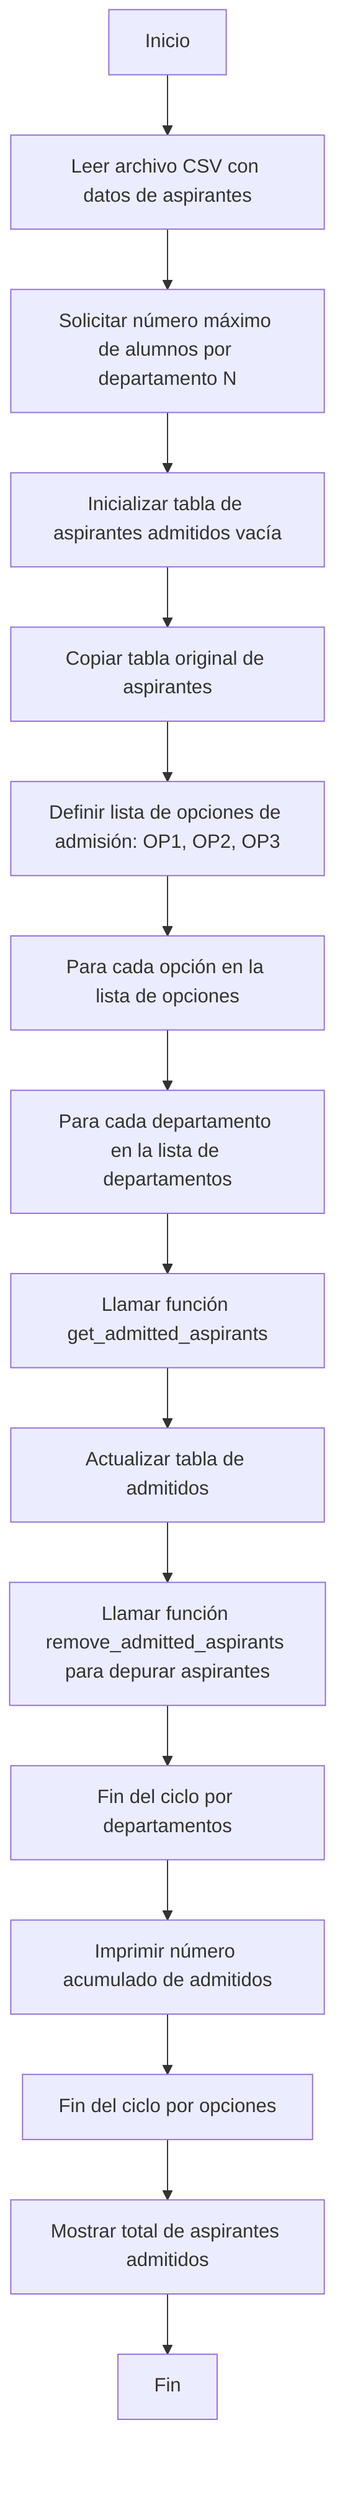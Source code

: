 flowchart TD

A[Inicio] --> B[Leer archivo CSV con datos de aspirantes]
B --> C[Solicitar número máximo de alumnos por departamento N]
C --> D[Inicializar tabla de aspirantes admitidos vacía]
D --> E[Copiar tabla original de aspirantes]
E --> F[Definir lista de opciones de admisión: OP1, OP2, OP3]

F --> G[Para cada opción en la lista de opciones]
G --> H[Para cada departamento en la lista de departamentos]
H --> I[Llamar función get_admitted_aspirants]
I --> J[Actualizar tabla de admitidos]
J --> K[Llamar función remove_admitted_aspirants para depurar aspirantes]
K --> L[Fin del ciclo por departamentos]
L --> M[Imprimir número acumulado de admitidos]
M --> N[Fin del ciclo por opciones]

N --> O[Mostrar total de aspirantes admitidos]
O --> P[Fin]